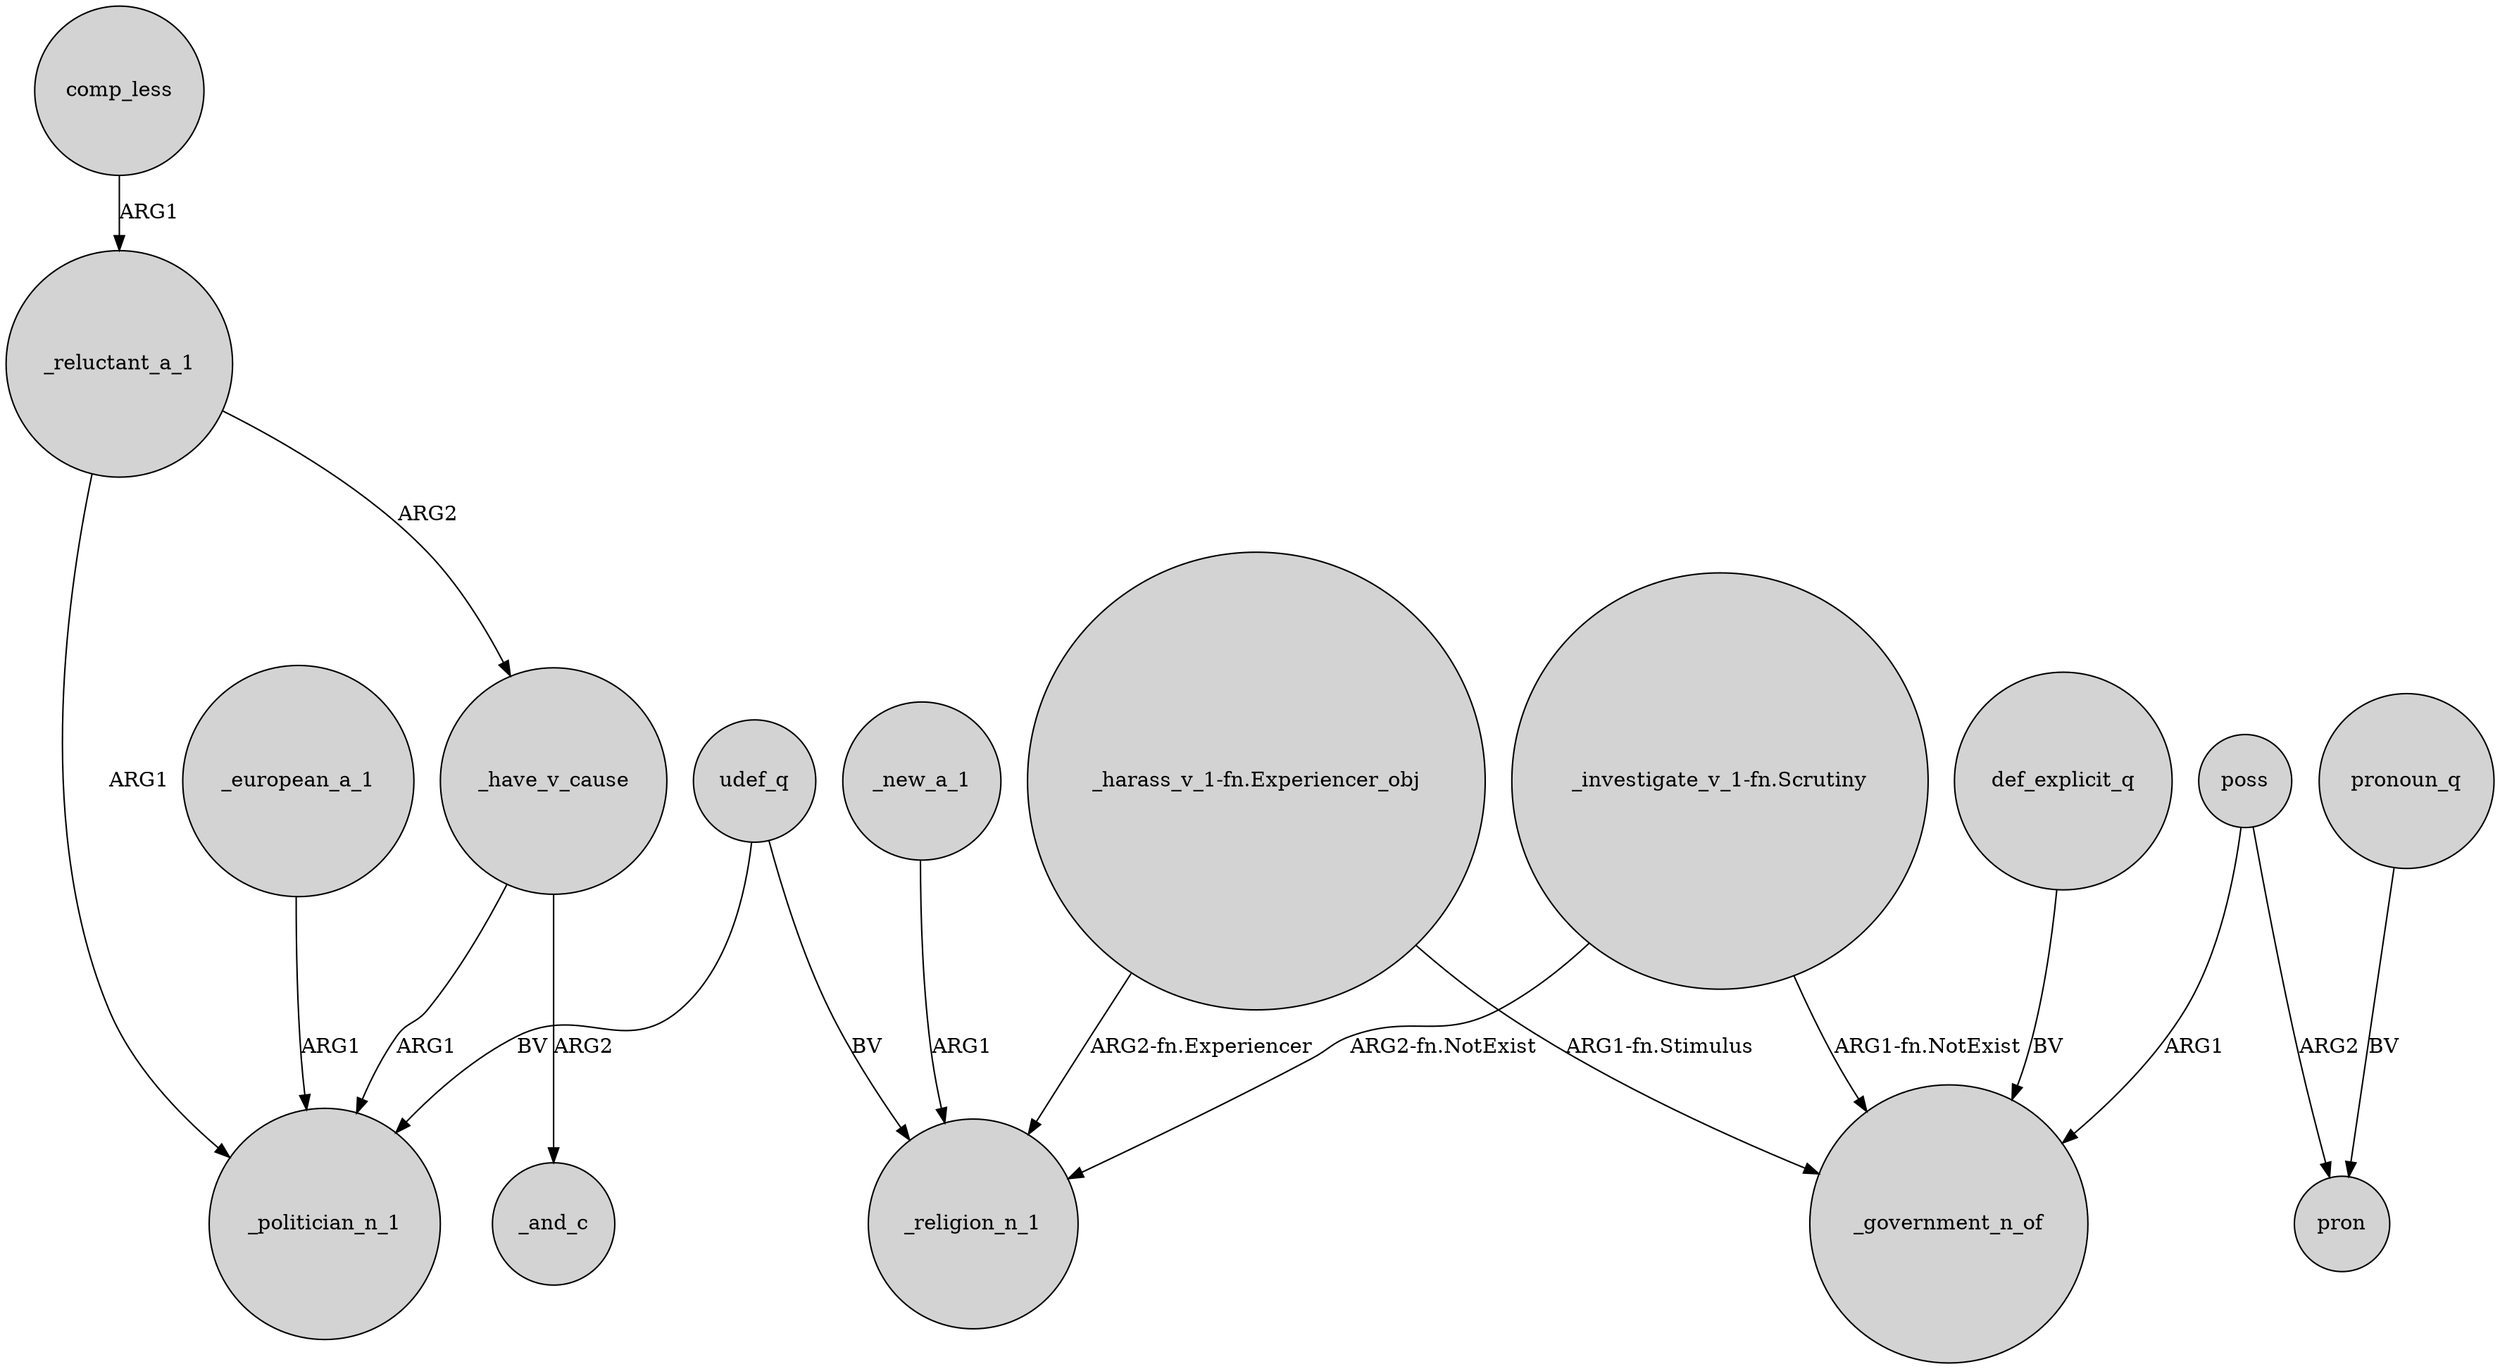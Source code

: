 digraph {
	node [shape=circle style=filled]
	_have_v_cause -> _politician_n_1 [label=ARG1]
	udef_q -> _religion_n_1 [label=BV]
	poss -> _government_n_of [label=ARG1]
	"_harass_v_1-fn.Experiencer_obj" -> _government_n_of [label="ARG1-fn.Stimulus"]
	"_harass_v_1-fn.Experiencer_obj" -> _religion_n_1 [label="ARG2-fn.Experiencer"]
	_new_a_1 -> _religion_n_1 [label=ARG1]
	poss -> pron [label=ARG2]
	_have_v_cause -> _and_c [label=ARG2]
	comp_less -> _reluctant_a_1 [label=ARG1]
	pronoun_q -> pron [label=BV]
	_european_a_1 -> _politician_n_1 [label=ARG1]
	"_investigate_v_1-fn.Scrutiny" -> _government_n_of [label="ARG1-fn.NotExist"]
	_reluctant_a_1 -> _have_v_cause [label=ARG2]
	udef_q -> _politician_n_1 [label=BV]
	def_explicit_q -> _government_n_of [label=BV]
	"_investigate_v_1-fn.Scrutiny" -> _religion_n_1 [label="ARG2-fn.NotExist"]
	_reluctant_a_1 -> _politician_n_1 [label=ARG1]
}
